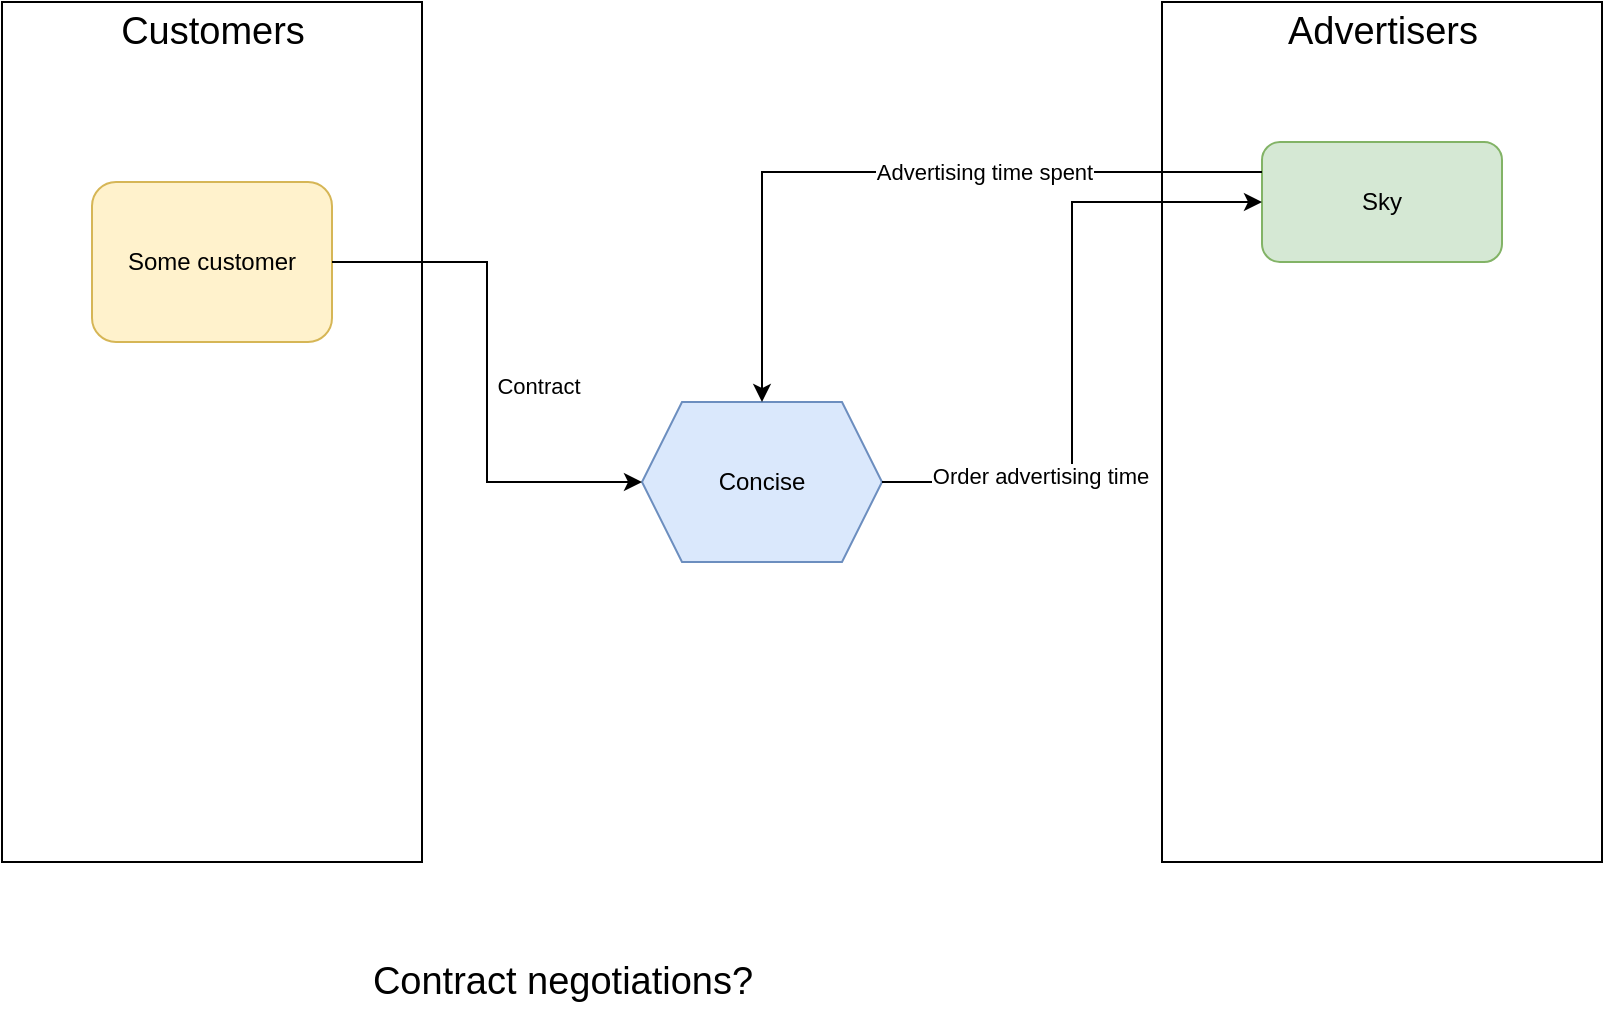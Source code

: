 <mxfile version="13.5.8" type="github">
  <diagram id="Z_YRt1cANfMzZOyPjrWE" name="Page-1">
    <mxGraphModel dx="1483" dy="781" grid="1" gridSize="10" guides="1" tooltips="1" connect="1" arrows="1" fold="1" page="1" pageScale="1" pageWidth="850" pageHeight="1100" math="0" shadow="0">
      <root>
        <mxCell id="0" />
        <mxCell id="1" parent="0" />
        <mxCell id="-m45Tf4N5TQBWNTKMDuC-2" value="&lt;div&gt;Concise&lt;/div&gt;" style="shape=hexagon;perimeter=hexagonPerimeter2;whiteSpace=wrap;html=1;fixedSize=1;fillColor=#dae8fc;strokeColor=#6c8ebf;" parent="1" vertex="1">
          <mxGeometry x="350" y="250" width="120" height="80" as="geometry" />
        </mxCell>
        <mxCell id="-m45Tf4N5TQBWNTKMDuC-14" value="" style="group;" parent="1" vertex="1" connectable="0">
          <mxGeometry x="30" y="50" width="210" height="430" as="geometry" />
        </mxCell>
        <mxCell id="-m45Tf4N5TQBWNTKMDuC-17" value="" style="group" parent="-m45Tf4N5TQBWNTKMDuC-14" vertex="1" connectable="0">
          <mxGeometry width="210" height="430" as="geometry" />
        </mxCell>
        <mxCell id="-m45Tf4N5TQBWNTKMDuC-13" value="" style="rounded=0;whiteSpace=wrap;html=1;" parent="-m45Tf4N5TQBWNTKMDuC-17" vertex="1">
          <mxGeometry width="210" height="430" as="geometry" />
        </mxCell>
        <mxCell id="-m45Tf4N5TQBWNTKMDuC-3" value="&lt;div&gt;Some customer&lt;/div&gt;" style="rounded=1;whiteSpace=wrap;html=1;fillColor=#fff2cc;strokeColor=#d6b656;" parent="-m45Tf4N5TQBWNTKMDuC-17" vertex="1">
          <mxGeometry x="45" y="90" width="120" height="80" as="geometry" />
        </mxCell>
        <mxCell id="-m45Tf4N5TQBWNTKMDuC-15" value="&lt;div style=&quot;font-size: 19px;&quot;&gt;Customers&lt;/div&gt;" style="text;html=1;align=center;verticalAlign=middle;resizable=0;points=[];autosize=1;fontSize=19;" parent="-m45Tf4N5TQBWNTKMDuC-17" vertex="1">
          <mxGeometry x="50" width="110" height="30" as="geometry" />
        </mxCell>
        <mxCell id="-m45Tf4N5TQBWNTKMDuC-5" value="" style="edgeStyle=orthogonalEdgeStyle;rounded=0;orthogonalLoop=1;jettySize=auto;html=1;entryX=0;entryY=0.5;entryDx=0;entryDy=0;" parent="1" source="-m45Tf4N5TQBWNTKMDuC-3" target="-m45Tf4N5TQBWNTKMDuC-2" edge="1">
          <mxGeometry relative="1" as="geometry">
            <mxPoint x="290" y="180" as="targetPoint" />
          </mxGeometry>
        </mxCell>
        <mxCell id="-m45Tf4N5TQBWNTKMDuC-6" value="&lt;div&gt;Contract&lt;/div&gt;" style="edgeLabel;html=1;align=center;verticalAlign=middle;resizable=0;points=[];" parent="-m45Tf4N5TQBWNTKMDuC-5" vertex="1" connectable="0">
          <mxGeometry x="-0.458" y="-31" relative="1" as="geometry">
            <mxPoint x="31" y="31" as="offset" />
          </mxGeometry>
        </mxCell>
        <mxCell id="-m45Tf4N5TQBWNTKMDuC-20" value="" style="group" parent="1" vertex="1" connectable="0">
          <mxGeometry x="610" y="50" width="220" height="430" as="geometry" />
        </mxCell>
        <mxCell id="-m45Tf4N5TQBWNTKMDuC-18" value="" style="rounded=0;whiteSpace=wrap;html=1;fontSize=19;" parent="-m45Tf4N5TQBWNTKMDuC-20" vertex="1">
          <mxGeometry width="220" height="430" as="geometry" />
        </mxCell>
        <mxCell id="-m45Tf4N5TQBWNTKMDuC-1" value="Sky" style="rounded=1;whiteSpace=wrap;html=1;fillColor=#d5e8d4;strokeColor=#82b366;" parent="-m45Tf4N5TQBWNTKMDuC-20" vertex="1">
          <mxGeometry x="50" y="70" width="120" height="60" as="geometry" />
        </mxCell>
        <mxCell id="-m45Tf4N5TQBWNTKMDuC-19" value="&lt;div&gt;Advertisers&lt;/div&gt;" style="text;html=1;align=center;verticalAlign=middle;resizable=0;points=[];autosize=1;fontSize=19;" parent="-m45Tf4N5TQBWNTKMDuC-20" vertex="1">
          <mxGeometry x="55" width="110" height="30" as="geometry" />
        </mxCell>
        <mxCell id="-m45Tf4N5TQBWNTKMDuC-8" value="" style="edgeStyle=orthogonalEdgeStyle;rounded=0;orthogonalLoop=1;jettySize=auto;html=1;entryX=0;entryY=0.5;entryDx=0;entryDy=0;" parent="1" source="-m45Tf4N5TQBWNTKMDuC-2" target="-m45Tf4N5TQBWNTKMDuC-1" edge="1">
          <mxGeometry relative="1" as="geometry">
            <mxPoint x="530" y="290" as="targetPoint" />
          </mxGeometry>
        </mxCell>
        <mxCell id="-m45Tf4N5TQBWNTKMDuC-9" value="&lt;div&gt;Order advertising time&lt;/div&gt;" style="edgeLabel;html=1;align=center;verticalAlign=middle;resizable=0;points=[];" parent="-m45Tf4N5TQBWNTKMDuC-8" vertex="1" connectable="0">
          <mxGeometry x="-0.406" y="16" relative="1" as="geometry">
            <mxPoint as="offset" />
          </mxGeometry>
        </mxCell>
        <mxCell id="-m45Tf4N5TQBWNTKMDuC-11" value="" style="edgeStyle=orthogonalEdgeStyle;rounded=0;orthogonalLoop=1;jettySize=auto;html=1;entryX=0.5;entryY=0;entryDx=0;entryDy=0;exitX=0;exitY=0.25;exitDx=0;exitDy=0;" parent="1" source="-m45Tf4N5TQBWNTKMDuC-1" target="-m45Tf4N5TQBWNTKMDuC-2" edge="1">
          <mxGeometry relative="1" as="geometry">
            <mxPoint x="720" y="40" as="targetPoint" />
          </mxGeometry>
        </mxCell>
        <mxCell id="-m45Tf4N5TQBWNTKMDuC-12" value="&lt;div&gt;Advertising time spent&lt;/div&gt;" style="edgeLabel;html=1;align=center;verticalAlign=middle;resizable=0;points=[];" parent="-m45Tf4N5TQBWNTKMDuC-11" vertex="1" connectable="0">
          <mxGeometry x="-0.236" relative="1" as="geometry">
            <mxPoint as="offset" />
          </mxGeometry>
        </mxCell>
        <mxCell id="n5vUmDv9mW02rDi4R6R6-3" value="&lt;div&gt;Contract negotiations?&lt;/div&gt;" style="text;html=1;align=center;verticalAlign=middle;resizable=0;points=[];autosize=1;fontSize=19;" vertex="1" parent="1">
          <mxGeometry x="205" y="525" width="210" height="30" as="geometry" />
        </mxCell>
      </root>
    </mxGraphModel>
  </diagram>
</mxfile>
